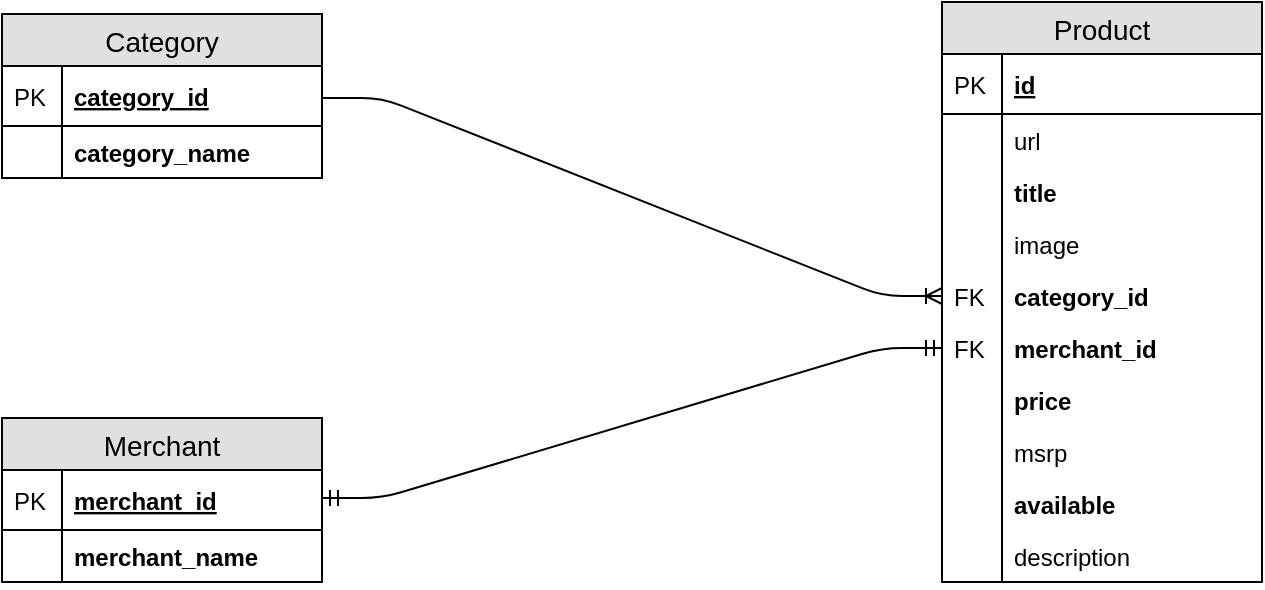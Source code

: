 <mxfile version="12.6.6"><diagram id="VCbmI-4dIrwgindj_ff3" name="Page-1"><mxGraphModel dx="1038" dy="548" grid="1" gridSize="10" guides="1" tooltips="1" connect="1" arrows="1" fold="1" page="1" pageScale="1" pageWidth="850" pageHeight="1100" math="0" shadow="0"><root><mxCell id="0"/><mxCell id="1" parent="0"/><mxCell id="InXWIo6AlanG7u3A3ssg-56" value="Category" style="swimlane;fontStyle=0;childLayout=stackLayout;horizontal=1;startSize=26;fillColor=#e0e0e0;horizontalStack=0;resizeParent=1;resizeParentMax=0;resizeLast=0;collapsible=1;marginBottom=0;swimlaneFillColor=#ffffff;align=center;fontSize=14;" vertex="1" parent="1"><mxGeometry x="30" y="128" width="160" height="82" as="geometry"/></mxCell><mxCell id="InXWIo6AlanG7u3A3ssg-57" value="category_id" style="shape=partialRectangle;top=0;left=0;right=0;bottom=1;align=left;verticalAlign=middle;fillColor=none;spacingLeft=34;spacingRight=4;overflow=hidden;rotatable=0;points=[[0,0.5],[1,0.5]];portConstraint=eastwest;dropTarget=0;fontStyle=5;fontSize=12;" vertex="1" parent="InXWIo6AlanG7u3A3ssg-56"><mxGeometry y="26" width="160" height="30" as="geometry"/></mxCell><mxCell id="InXWIo6AlanG7u3A3ssg-58" value="PK" style="shape=partialRectangle;top=0;left=0;bottom=0;fillColor=none;align=left;verticalAlign=middle;spacingLeft=4;spacingRight=4;overflow=hidden;rotatable=0;points=[];portConstraint=eastwest;part=1;fontSize=12;" vertex="1" connectable="0" parent="InXWIo6AlanG7u3A3ssg-57"><mxGeometry width="30" height="30" as="geometry"/></mxCell><mxCell id="InXWIo6AlanG7u3A3ssg-59" value="category_name&#10;" style="shape=partialRectangle;top=0;left=0;right=0;bottom=0;align=left;verticalAlign=top;fillColor=none;spacingLeft=34;spacingRight=4;overflow=hidden;rotatable=0;points=[[0,0.5],[1,0.5]];portConstraint=eastwest;dropTarget=0;fontSize=12;fontStyle=1" vertex="1" parent="InXWIo6AlanG7u3A3ssg-56"><mxGeometry y="56" width="160" height="26" as="geometry"/></mxCell><mxCell id="InXWIo6AlanG7u3A3ssg-60" value="" style="shape=partialRectangle;top=0;left=0;bottom=0;fillColor=none;align=left;verticalAlign=top;spacingLeft=4;spacingRight=4;overflow=hidden;rotatable=0;points=[];portConstraint=eastwest;part=1;fontSize=12;" vertex="1" connectable="0" parent="InXWIo6AlanG7u3A3ssg-59"><mxGeometry width="30" height="26" as="geometry"/></mxCell><mxCell id="InXWIo6AlanG7u3A3ssg-67" value="Merchant" style="swimlane;fontStyle=0;childLayout=stackLayout;horizontal=1;startSize=26;fillColor=#e0e0e0;horizontalStack=0;resizeParent=1;resizeParentMax=0;resizeLast=0;collapsible=1;marginBottom=0;swimlaneFillColor=#ffffff;align=center;fontSize=14;" vertex="1" parent="1"><mxGeometry x="30" y="330" width="160" height="82" as="geometry"/></mxCell><mxCell id="InXWIo6AlanG7u3A3ssg-68" value="merchant_id" style="shape=partialRectangle;top=0;left=0;right=0;bottom=1;align=left;verticalAlign=middle;fillColor=none;spacingLeft=34;spacingRight=4;overflow=hidden;rotatable=0;points=[[0,0.5],[1,0.5]];portConstraint=eastwest;dropTarget=0;fontStyle=5;fontSize=12;" vertex="1" parent="InXWIo6AlanG7u3A3ssg-67"><mxGeometry y="26" width="160" height="30" as="geometry"/></mxCell><mxCell id="InXWIo6AlanG7u3A3ssg-69" value="PK" style="shape=partialRectangle;top=0;left=0;bottom=0;fillColor=none;align=left;verticalAlign=middle;spacingLeft=4;spacingRight=4;overflow=hidden;rotatable=0;points=[];portConstraint=eastwest;part=1;fontSize=12;" vertex="1" connectable="0" parent="InXWIo6AlanG7u3A3ssg-68"><mxGeometry width="30" height="30" as="geometry"/></mxCell><mxCell id="InXWIo6AlanG7u3A3ssg-70" value="merchant_name" style="shape=partialRectangle;top=0;left=0;right=0;bottom=0;align=left;verticalAlign=top;fillColor=none;spacingLeft=34;spacingRight=4;overflow=hidden;rotatable=0;points=[[0,0.5],[1,0.5]];portConstraint=eastwest;dropTarget=0;fontSize=12;fontStyle=1" vertex="1" parent="InXWIo6AlanG7u3A3ssg-67"><mxGeometry y="56" width="160" height="26" as="geometry"/></mxCell><mxCell id="InXWIo6AlanG7u3A3ssg-71" value="" style="shape=partialRectangle;top=0;left=0;bottom=0;fillColor=none;align=left;verticalAlign=top;spacingLeft=4;spacingRight=4;overflow=hidden;rotatable=0;points=[];portConstraint=eastwest;part=1;fontSize=12;" vertex="1" connectable="0" parent="InXWIo6AlanG7u3A3ssg-70"><mxGeometry width="30" height="26" as="geometry"/></mxCell><mxCell id="InXWIo6AlanG7u3A3ssg-78" value="Product" style="swimlane;fontStyle=0;childLayout=stackLayout;horizontal=1;startSize=26;fillColor=#e0e0e0;horizontalStack=0;resizeParent=1;resizeParentMax=0;resizeLast=0;collapsible=1;marginBottom=0;swimlaneFillColor=#ffffff;align=center;fontSize=14;" vertex="1" parent="1"><mxGeometry x="500" y="122" width="160" height="290" as="geometry"/></mxCell><mxCell id="InXWIo6AlanG7u3A3ssg-79" value="id" style="shape=partialRectangle;top=0;left=0;right=0;bottom=1;align=left;verticalAlign=middle;fillColor=none;spacingLeft=34;spacingRight=4;overflow=hidden;rotatable=0;points=[[0,0.5],[1,0.5]];portConstraint=eastwest;dropTarget=0;fontStyle=5;fontSize=12;" vertex="1" parent="InXWIo6AlanG7u3A3ssg-78"><mxGeometry y="26" width="160" height="30" as="geometry"/></mxCell><mxCell id="InXWIo6AlanG7u3A3ssg-80" value="PK" style="shape=partialRectangle;top=0;left=0;bottom=0;fillColor=none;align=left;verticalAlign=middle;spacingLeft=4;spacingRight=4;overflow=hidden;rotatable=0;points=[];portConstraint=eastwest;part=1;fontSize=12;" vertex="1" connectable="0" parent="InXWIo6AlanG7u3A3ssg-79"><mxGeometry width="30" height="30" as="geometry"/></mxCell><mxCell id="InXWIo6AlanG7u3A3ssg-81" value="url" style="shape=partialRectangle;top=0;left=0;right=0;bottom=0;align=left;verticalAlign=top;fillColor=none;spacingLeft=34;spacingRight=4;overflow=hidden;rotatable=0;points=[[0,0.5],[1,0.5]];portConstraint=eastwest;dropTarget=0;fontSize=12;" vertex="1" parent="InXWIo6AlanG7u3A3ssg-78"><mxGeometry y="56" width="160" height="26" as="geometry"/></mxCell><mxCell id="InXWIo6AlanG7u3A3ssg-82" value="" style="shape=partialRectangle;top=0;left=0;bottom=0;fillColor=none;align=left;verticalAlign=top;spacingLeft=4;spacingRight=4;overflow=hidden;rotatable=0;points=[];portConstraint=eastwest;part=1;fontSize=12;" vertex="1" connectable="0" parent="InXWIo6AlanG7u3A3ssg-81"><mxGeometry width="30" height="26" as="geometry"/></mxCell><mxCell id="InXWIo6AlanG7u3A3ssg-83" value="title" style="shape=partialRectangle;top=0;left=0;right=0;bottom=0;align=left;verticalAlign=top;fillColor=none;spacingLeft=34;spacingRight=4;overflow=hidden;rotatable=0;points=[[0,0.5],[1,0.5]];portConstraint=eastwest;dropTarget=0;fontSize=12;fontStyle=1" vertex="1" parent="InXWIo6AlanG7u3A3ssg-78"><mxGeometry y="82" width="160" height="26" as="geometry"/></mxCell><mxCell id="InXWIo6AlanG7u3A3ssg-84" value="" style="shape=partialRectangle;top=0;left=0;bottom=0;fillColor=none;align=left;verticalAlign=top;spacingLeft=4;spacingRight=4;overflow=hidden;rotatable=0;points=[];portConstraint=eastwest;part=1;fontSize=12;" vertex="1" connectable="0" parent="InXWIo6AlanG7u3A3ssg-83"><mxGeometry width="30" height="26" as="geometry"/></mxCell><mxCell id="InXWIo6AlanG7u3A3ssg-85" value="image" style="shape=partialRectangle;top=0;left=0;right=0;bottom=0;align=left;verticalAlign=top;fillColor=none;spacingLeft=34;spacingRight=4;overflow=hidden;rotatable=0;points=[[0,0.5],[1,0.5]];portConstraint=eastwest;dropTarget=0;fontSize=12;" vertex="1" parent="InXWIo6AlanG7u3A3ssg-78"><mxGeometry y="108" width="160" height="26" as="geometry"/></mxCell><mxCell id="InXWIo6AlanG7u3A3ssg-86" value="" style="shape=partialRectangle;top=0;left=0;bottom=0;fillColor=none;align=left;verticalAlign=top;spacingLeft=4;spacingRight=4;overflow=hidden;rotatable=0;points=[];portConstraint=eastwest;part=1;fontSize=12;" vertex="1" connectable="0" parent="InXWIo6AlanG7u3A3ssg-85"><mxGeometry width="30" height="26" as="geometry"/></mxCell><mxCell id="InXWIo6AlanG7u3A3ssg-90" value="category_id" style="shape=partialRectangle;top=0;left=0;right=0;bottom=0;align=left;verticalAlign=top;fillColor=none;spacingLeft=34;spacingRight=4;overflow=hidden;rotatable=0;points=[[0,0.5],[1,0.5]];portConstraint=eastwest;dropTarget=0;fontSize=12;fontStyle=1" vertex="1" parent="InXWIo6AlanG7u3A3ssg-78"><mxGeometry y="134" width="160" height="26" as="geometry"/></mxCell><mxCell id="InXWIo6AlanG7u3A3ssg-91" value="FK" style="shape=partialRectangle;top=0;left=0;bottom=0;fillColor=none;align=left;verticalAlign=top;spacingLeft=4;spacingRight=4;overflow=hidden;rotatable=0;points=[];portConstraint=eastwest;part=1;fontSize=12;" vertex="1" connectable="0" parent="InXWIo6AlanG7u3A3ssg-90"><mxGeometry width="30" height="26" as="geometry"/></mxCell><mxCell id="InXWIo6AlanG7u3A3ssg-92" value="merchant_id" style="shape=partialRectangle;top=0;left=0;right=0;bottom=0;align=left;verticalAlign=top;fillColor=none;spacingLeft=34;spacingRight=4;overflow=hidden;rotatable=0;points=[[0,0.5],[1,0.5]];portConstraint=eastwest;dropTarget=0;fontSize=12;fontStyle=1" vertex="1" parent="InXWIo6AlanG7u3A3ssg-78"><mxGeometry y="160" width="160" height="26" as="geometry"/></mxCell><mxCell id="InXWIo6AlanG7u3A3ssg-93" value="FK&#10;" style="shape=partialRectangle;top=0;left=0;bottom=0;fillColor=none;align=left;verticalAlign=top;spacingLeft=4;spacingRight=4;overflow=hidden;rotatable=0;points=[];portConstraint=eastwest;part=1;fontSize=12;" vertex="1" connectable="0" parent="InXWIo6AlanG7u3A3ssg-92"><mxGeometry width="30" height="26" as="geometry"/></mxCell><mxCell id="InXWIo6AlanG7u3A3ssg-94" value="price" style="shape=partialRectangle;top=0;left=0;right=0;bottom=0;align=left;verticalAlign=top;fillColor=none;spacingLeft=34;spacingRight=4;overflow=hidden;rotatable=0;points=[[0,0.5],[1,0.5]];portConstraint=eastwest;dropTarget=0;fontSize=12;fontStyle=1" vertex="1" parent="InXWIo6AlanG7u3A3ssg-78"><mxGeometry y="186" width="160" height="26" as="geometry"/></mxCell><mxCell id="InXWIo6AlanG7u3A3ssg-95" value="" style="shape=partialRectangle;top=0;left=0;bottom=0;fillColor=none;align=left;verticalAlign=top;spacingLeft=4;spacingRight=4;overflow=hidden;rotatable=0;points=[];portConstraint=eastwest;part=1;fontSize=12;" vertex="1" connectable="0" parent="InXWIo6AlanG7u3A3ssg-94"><mxGeometry width="30" height="26" as="geometry"/></mxCell><mxCell id="InXWIo6AlanG7u3A3ssg-96" value="msrp" style="shape=partialRectangle;top=0;left=0;right=0;bottom=0;align=left;verticalAlign=top;fillColor=none;spacingLeft=34;spacingRight=4;overflow=hidden;rotatable=0;points=[[0,0.5],[1,0.5]];portConstraint=eastwest;dropTarget=0;fontSize=12;" vertex="1" parent="InXWIo6AlanG7u3A3ssg-78"><mxGeometry y="212" width="160" height="26" as="geometry"/></mxCell><mxCell id="InXWIo6AlanG7u3A3ssg-97" value="" style="shape=partialRectangle;top=0;left=0;bottom=0;fillColor=none;align=left;verticalAlign=top;spacingLeft=4;spacingRight=4;overflow=hidden;rotatable=0;points=[];portConstraint=eastwest;part=1;fontSize=12;" vertex="1" connectable="0" parent="InXWIo6AlanG7u3A3ssg-96"><mxGeometry width="30" height="26" as="geometry"/></mxCell><mxCell id="InXWIo6AlanG7u3A3ssg-98" value="available" style="shape=partialRectangle;top=0;left=0;right=0;bottom=0;align=left;verticalAlign=top;fillColor=none;spacingLeft=34;spacingRight=4;overflow=hidden;rotatable=0;points=[[0,0.5],[1,0.5]];portConstraint=eastwest;dropTarget=0;fontSize=12;fontStyle=1" vertex="1" parent="InXWIo6AlanG7u3A3ssg-78"><mxGeometry y="238" width="160" height="26" as="geometry"/></mxCell><mxCell id="InXWIo6AlanG7u3A3ssg-99" value="" style="shape=partialRectangle;top=0;left=0;bottom=0;fillColor=none;align=left;verticalAlign=top;spacingLeft=4;spacingRight=4;overflow=hidden;rotatable=0;points=[];portConstraint=eastwest;part=1;fontSize=12;" vertex="1" connectable="0" parent="InXWIo6AlanG7u3A3ssg-98"><mxGeometry width="30" height="26" as="geometry"/></mxCell><mxCell id="InXWIo6AlanG7u3A3ssg-100" value="description" style="shape=partialRectangle;top=0;left=0;right=0;bottom=0;align=left;verticalAlign=top;fillColor=none;spacingLeft=34;spacingRight=4;overflow=hidden;rotatable=0;points=[[0,0.5],[1,0.5]];portConstraint=eastwest;dropTarget=0;fontSize=12;" vertex="1" parent="InXWIo6AlanG7u3A3ssg-78"><mxGeometry y="264" width="160" height="26" as="geometry"/></mxCell><mxCell id="InXWIo6AlanG7u3A3ssg-101" value="" style="shape=partialRectangle;top=0;left=0;bottom=0;fillColor=none;align=left;verticalAlign=top;spacingLeft=4;spacingRight=4;overflow=hidden;rotatable=0;points=[];portConstraint=eastwest;part=1;fontSize=12;" vertex="1" connectable="0" parent="InXWIo6AlanG7u3A3ssg-100"><mxGeometry width="30" height="26" as="geometry"/></mxCell><mxCell id="InXWIo6AlanG7u3A3ssg-106" value="" style="edgeStyle=entityRelationEdgeStyle;fontSize=12;html=1;endArrow=ERmandOne;startArrow=ERmandOne;entryX=0;entryY=0.5;entryDx=0;entryDy=0;" edge="1" parent="1" target="InXWIo6AlanG7u3A3ssg-92"><mxGeometry width="100" height="100" relative="1" as="geometry"><mxPoint x="190" y="370" as="sourcePoint"/><mxPoint x="290" y="270" as="targetPoint"/></mxGeometry></mxCell><mxCell id="InXWIo6AlanG7u3A3ssg-107" value="" style="edgeStyle=entityRelationEdgeStyle;fontSize=12;html=1;endArrow=ERoneToMany;entryX=0;entryY=0.5;entryDx=0;entryDy=0;" edge="1" parent="1" target="InXWIo6AlanG7u3A3ssg-90"><mxGeometry width="100" height="100" relative="1" as="geometry"><mxPoint x="190" y="170" as="sourcePoint"/><mxPoint x="290" y="70" as="targetPoint"/></mxGeometry></mxCell></root></mxGraphModel></diagram></mxfile>